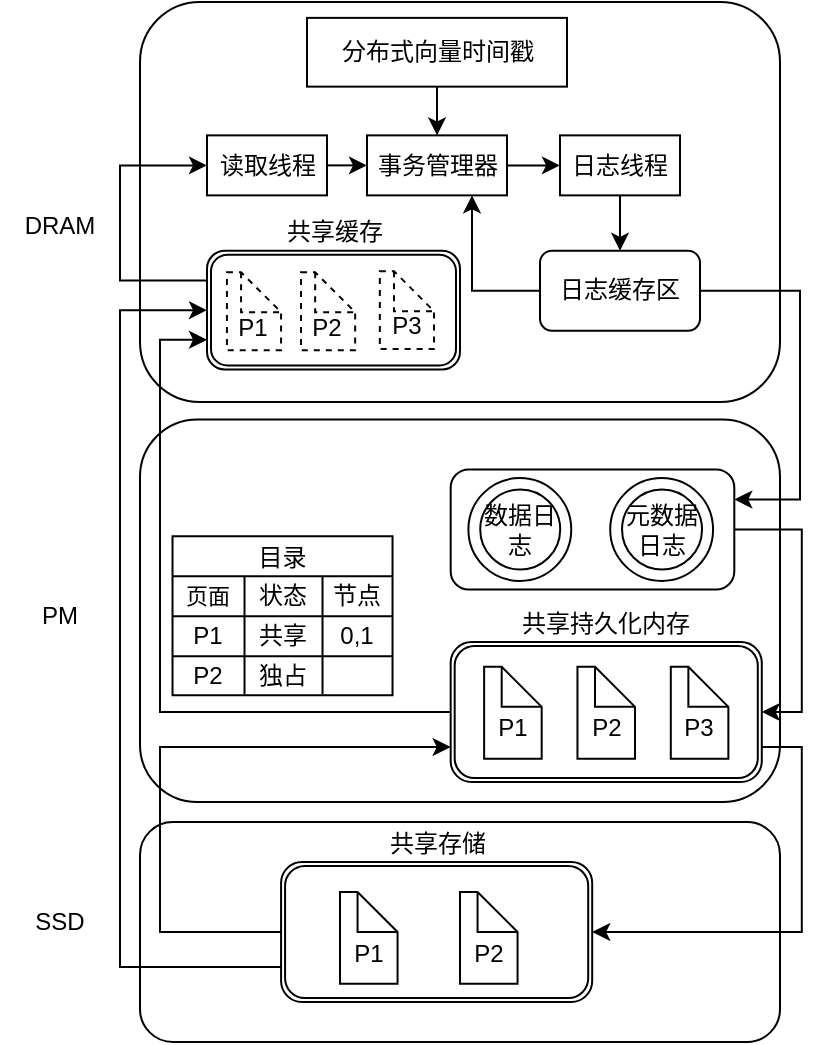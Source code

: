 <mxfile version="21.2.3" type="github">
  <diagram name="Page-1" id="Ws0cCQXUffauceehro2Z">
    <mxGraphModel dx="1434" dy="760" grid="1" gridSize="10" guides="1" tooltips="1" connect="1" arrows="1" fold="1" page="1" pageScale="1" pageWidth="827" pageHeight="1169" math="0" shadow="0">
      <root>
        <mxCell id="0" />
        <mxCell id="1" parent="0" />
        <mxCell id="FkUGdj84X0FjytMbgvNv-40" value="" style="rounded=1;whiteSpace=wrap;html=1;" parent="1" vertex="1">
          <mxGeometry x="80" y="140" width="320" height="200" as="geometry" />
        </mxCell>
        <mxCell id="FkUGdj84X0FjytMbgvNv-41" value="" style="rounded=1;whiteSpace=wrap;html=1;" parent="1" vertex="1">
          <mxGeometry x="80" y="348.75" width="320" height="191.25" as="geometry" />
        </mxCell>
        <mxCell id="FkUGdj84X0FjytMbgvNv-42" value="" style="rounded=1;whiteSpace=wrap;html=1;" parent="1" vertex="1">
          <mxGeometry x="80" y="550" width="320" height="110" as="geometry" />
        </mxCell>
        <mxCell id="FkUGdj84X0FjytMbgvNv-216" style="edgeStyle=orthogonalEdgeStyle;rounded=0;orthogonalLoop=1;jettySize=auto;html=1;exitX=1;exitY=0.5;exitDx=0;exitDy=0;entryX=1;entryY=0.5;entryDx=0;entryDy=0;curved=1;" parent="1" source="FkUGdj84X0FjytMbgvNv-117" target="FkUGdj84X0FjytMbgvNv-113" edge="1">
          <mxGeometry relative="1" as="geometry" />
        </mxCell>
        <mxCell id="l3lBOCojhKdg14r2VLg7-49" style="edgeStyle=orthogonalEdgeStyle;rounded=0;orthogonalLoop=1;jettySize=auto;html=1;exitX=1;exitY=0.5;exitDx=0;exitDy=0;entryX=0;entryY=0.5;entryDx=0;entryDy=0;" edge="1" parent="1" source="FkUGdj84X0FjytMbgvNv-43" target="FkUGdj84X0FjytMbgvNv-44">
          <mxGeometry relative="1" as="geometry" />
        </mxCell>
        <mxCell id="FkUGdj84X0FjytMbgvNv-43" value="读取线程" style="rounded=0;whiteSpace=wrap;html=1;" parent="1" vertex="1">
          <mxGeometry x="113.5" y="206.69" width="60" height="30" as="geometry" />
        </mxCell>
        <mxCell id="FkUGdj84X0FjytMbgvNv-204" style="edgeStyle=orthogonalEdgeStyle;rounded=0;orthogonalLoop=1;jettySize=auto;html=1;exitX=1;exitY=0.5;exitDx=0;exitDy=0;entryX=0;entryY=0.5;entryDx=0;entryDy=0;" parent="1" source="FkUGdj84X0FjytMbgvNv-44" target="FkUGdj84X0FjytMbgvNv-45" edge="1">
          <mxGeometry relative="1" as="geometry" />
        </mxCell>
        <mxCell id="FkUGdj84X0FjytMbgvNv-44" value="事务管理器" style="rounded=0;whiteSpace=wrap;html=1;" parent="1" vertex="1">
          <mxGeometry x="193.5" y="206.69" width="70" height="30" as="geometry" />
        </mxCell>
        <mxCell id="l3lBOCojhKdg14r2VLg7-46" style="edgeStyle=orthogonalEdgeStyle;rounded=0;orthogonalLoop=1;jettySize=auto;html=1;exitX=0.5;exitY=1;exitDx=0;exitDy=0;entryX=0.5;entryY=0;entryDx=0;entryDy=0;" edge="1" parent="1" source="FkUGdj84X0FjytMbgvNv-45" target="l3lBOCojhKdg14r2VLg7-2">
          <mxGeometry relative="1" as="geometry" />
        </mxCell>
        <mxCell id="FkUGdj84X0FjytMbgvNv-45" value="日志线程" style="rounded=0;whiteSpace=wrap;html=1;" parent="1" vertex="1">
          <mxGeometry x="290" y="206.69" width="60" height="30" as="geometry" />
        </mxCell>
        <mxCell id="FkUGdj84X0FjytMbgvNv-209" value="DRAM" style="text;html=1;strokeColor=none;fillColor=none;align=center;verticalAlign=middle;whiteSpace=wrap;rounded=0;" parent="1" vertex="1">
          <mxGeometry x="10" y="236.69" width="60" height="30" as="geometry" />
        </mxCell>
        <mxCell id="FkUGdj84X0FjytMbgvNv-210" value="PM" style="text;html=1;strokeColor=none;fillColor=none;align=center;verticalAlign=middle;whiteSpace=wrap;rounded=0;" parent="1" vertex="1">
          <mxGeometry x="10" y="431.88" width="60" height="30" as="geometry" />
        </mxCell>
        <mxCell id="FkUGdj84X0FjytMbgvNv-211" value="SSD" style="text;html=1;strokeColor=none;fillColor=none;align=center;verticalAlign=middle;whiteSpace=wrap;rounded=0;" parent="1" vertex="1">
          <mxGeometry x="10" y="585" width="60" height="30" as="geometry" />
        </mxCell>
        <mxCell id="FkUGdj84X0FjytMbgvNv-214" style="rounded=0;orthogonalLoop=1;jettySize=auto;html=1;entryX=0.5;entryY=0;entryDx=0;entryDy=0;exitX=0.5;exitY=1;exitDx=0;exitDy=0;" parent="1" source="FkUGdj84X0FjytMbgvNv-213" target="FkUGdj84X0FjytMbgvNv-44" edge="1">
          <mxGeometry relative="1" as="geometry">
            <mxPoint x="229" y="187.94" as="sourcePoint" />
          </mxGeometry>
        </mxCell>
        <mxCell id="FkUGdj84X0FjytMbgvNv-213" value="分布式向量时间戳" style="rounded=0;whiteSpace=wrap;html=1;" parent="1" vertex="1">
          <mxGeometry x="163.5" y="147.94" width="130" height="34.38" as="geometry" />
        </mxCell>
        <mxCell id="FkUGdj84X0FjytMbgvNv-108" value="目录" style="shape=table;startSize=20;container=1;collapsible=0;childLayout=tableLayout;fontSize=12;labelBorderColor=none;labelBackgroundColor=none;" parent="1" vertex="1">
          <mxGeometry x="96.26" y="407.13" width="110" height="79.5" as="geometry" />
        </mxCell>
        <mxCell id="FkUGdj84X0FjytMbgvNv-109" value="" style="shape=tableRow;horizontal=0;startSize=0;swimlaneHead=0;swimlaneBody=0;strokeColor=inherit;top=0;left=0;bottom=0;right=0;collapsible=0;dropTarget=0;fillColor=none;points=[[0,0.5],[1,0.5]];portConstraint=eastwest;fontSize=12;" parent="FkUGdj84X0FjytMbgvNv-108" vertex="1">
          <mxGeometry y="20" width="110" height="20" as="geometry" />
        </mxCell>
        <mxCell id="FkUGdj84X0FjytMbgvNv-110" value="&lt;font style=&quot;font-size: 11px;&quot;&gt;页面&lt;/font&gt;" style="shape=partialRectangle;html=1;whiteSpace=wrap;connectable=0;strokeColor=inherit;overflow=hidden;fillColor=none;top=0;left=0;bottom=0;right=0;pointerEvents=1;fontSize=12;" parent="FkUGdj84X0FjytMbgvNv-109" vertex="1">
          <mxGeometry width="36" height="20" as="geometry">
            <mxRectangle width="36" height="20" as="alternateBounds" />
          </mxGeometry>
        </mxCell>
        <mxCell id="FkUGdj84X0FjytMbgvNv-111" value="&lt;font style=&quot;font-size: 12px;&quot;&gt;状态&lt;/font&gt;" style="shape=partialRectangle;html=1;whiteSpace=wrap;connectable=0;strokeColor=inherit;overflow=hidden;fillColor=none;top=0;left=0;bottom=0;right=0;pointerEvents=1;fontSize=12;" parent="FkUGdj84X0FjytMbgvNv-109" vertex="1">
          <mxGeometry x="36" width="39" height="20" as="geometry">
            <mxRectangle width="39" height="20" as="alternateBounds" />
          </mxGeometry>
        </mxCell>
        <mxCell id="FkUGdj84X0FjytMbgvNv-112" value="节点" style="shape=partialRectangle;html=1;whiteSpace=wrap;connectable=0;strokeColor=inherit;overflow=hidden;fillColor=none;top=0;left=0;bottom=0;right=0;pointerEvents=1;fontSize=12;" parent="FkUGdj84X0FjytMbgvNv-109" vertex="1">
          <mxGeometry x="75" width="35" height="20" as="geometry">
            <mxRectangle width="35" height="20" as="alternateBounds" />
          </mxGeometry>
        </mxCell>
        <mxCell id="FkUGdj84X0FjytMbgvNv-113" value="" style="shape=tableRow;horizontal=0;startSize=0;swimlaneHead=0;swimlaneBody=0;strokeColor=inherit;top=0;left=0;bottom=0;right=0;collapsible=0;dropTarget=0;fillColor=none;points=[[0,0.5],[1,0.5]];portConstraint=eastwest;fontSize=12;" parent="FkUGdj84X0FjytMbgvNv-108" vertex="1">
          <mxGeometry y="40" width="110" height="20" as="geometry" />
        </mxCell>
        <mxCell id="FkUGdj84X0FjytMbgvNv-114" value="P1" style="shape=partialRectangle;html=1;whiteSpace=wrap;connectable=0;strokeColor=inherit;overflow=hidden;fillColor=none;top=0;left=0;bottom=0;right=0;pointerEvents=1;fontSize=12;" parent="FkUGdj84X0FjytMbgvNv-113" vertex="1">
          <mxGeometry width="36" height="20" as="geometry">
            <mxRectangle width="36" height="20" as="alternateBounds" />
          </mxGeometry>
        </mxCell>
        <mxCell id="FkUGdj84X0FjytMbgvNv-115" value="共享" style="shape=partialRectangle;html=1;whiteSpace=wrap;connectable=0;strokeColor=inherit;overflow=hidden;fillColor=none;top=0;left=0;bottom=0;right=0;pointerEvents=1;fontSize=12;" parent="FkUGdj84X0FjytMbgvNv-113" vertex="1">
          <mxGeometry x="36" width="39" height="20" as="geometry">
            <mxRectangle width="39" height="20" as="alternateBounds" />
          </mxGeometry>
        </mxCell>
        <mxCell id="FkUGdj84X0FjytMbgvNv-116" value="0,1" style="shape=partialRectangle;html=1;whiteSpace=wrap;connectable=0;strokeColor=inherit;overflow=hidden;fillColor=none;top=0;left=0;bottom=0;right=0;pointerEvents=1;fontSize=12;" parent="FkUGdj84X0FjytMbgvNv-113" vertex="1">
          <mxGeometry x="75" width="35" height="20" as="geometry">
            <mxRectangle width="35" height="20" as="alternateBounds" />
          </mxGeometry>
        </mxCell>
        <mxCell id="FkUGdj84X0FjytMbgvNv-145" value="" style="shape=tableRow;horizontal=0;startSize=0;swimlaneHead=0;swimlaneBody=0;strokeColor=inherit;top=0;left=0;bottom=0;right=0;collapsible=0;dropTarget=0;fillColor=none;points=[[0,0.5],[1,0.5]];portConstraint=eastwest;fontSize=12;" parent="FkUGdj84X0FjytMbgvNv-108" vertex="1">
          <mxGeometry y="60" width="110" height="19" as="geometry" />
        </mxCell>
        <mxCell id="FkUGdj84X0FjytMbgvNv-146" value="P2" style="shape=partialRectangle;html=1;whiteSpace=wrap;connectable=0;strokeColor=inherit;overflow=hidden;fillColor=none;top=0;left=0;bottom=0;right=0;pointerEvents=1;fontSize=12;" parent="FkUGdj84X0FjytMbgvNv-145" vertex="1">
          <mxGeometry width="36" height="19" as="geometry">
            <mxRectangle width="36" height="19" as="alternateBounds" />
          </mxGeometry>
        </mxCell>
        <mxCell id="FkUGdj84X0FjytMbgvNv-147" value="独占" style="shape=partialRectangle;html=1;whiteSpace=wrap;connectable=0;strokeColor=inherit;overflow=hidden;fillColor=none;top=0;left=0;bottom=0;right=0;pointerEvents=1;fontSize=12;" parent="FkUGdj84X0FjytMbgvNv-145" vertex="1">
          <mxGeometry x="36" width="39" height="19" as="geometry">
            <mxRectangle width="39" height="19" as="alternateBounds" />
          </mxGeometry>
        </mxCell>
        <mxCell id="FkUGdj84X0FjytMbgvNv-148" value="" style="shape=partialRectangle;html=1;whiteSpace=wrap;connectable=0;strokeColor=inherit;overflow=hidden;fillColor=none;top=0;left=0;bottom=0;right=0;pointerEvents=1;fontSize=12;" parent="FkUGdj84X0FjytMbgvNv-145" vertex="1">
          <mxGeometry x="75" width="35" height="19" as="geometry">
            <mxRectangle width="35" height="19" as="alternateBounds" />
          </mxGeometry>
        </mxCell>
        <mxCell id="l3lBOCojhKdg14r2VLg7-47" style="edgeStyle=orthogonalEdgeStyle;rounded=0;orthogonalLoop=1;jettySize=auto;html=1;exitX=0;exitY=0.5;exitDx=0;exitDy=0;entryX=0.75;entryY=1;entryDx=0;entryDy=0;" edge="1" parent="1" source="l3lBOCojhKdg14r2VLg7-2" target="FkUGdj84X0FjytMbgvNv-44">
          <mxGeometry relative="1" as="geometry" />
        </mxCell>
        <mxCell id="l3lBOCojhKdg14r2VLg7-53" style="edgeStyle=orthogonalEdgeStyle;rounded=0;orthogonalLoop=1;jettySize=auto;html=1;exitX=1;exitY=0.5;exitDx=0;exitDy=0;entryX=1;entryY=0.25;entryDx=0;entryDy=0;" edge="1" parent="1" source="l3lBOCojhKdg14r2VLg7-2" target="l3lBOCojhKdg14r2VLg7-25">
          <mxGeometry relative="1" as="geometry">
            <Array as="points">
              <mxPoint x="410" y="284" />
              <mxPoint x="410" y="389" />
            </Array>
          </mxGeometry>
        </mxCell>
        <mxCell id="l3lBOCojhKdg14r2VLg7-2" value="日志缓存区" style="rounded=1;whiteSpace=wrap;html=1;" vertex="1" parent="1">
          <mxGeometry x="280" y="264.38" width="80" height="40" as="geometry" />
        </mxCell>
        <mxCell id="l3lBOCojhKdg14r2VLg7-50" style="edgeStyle=orthogonalEdgeStyle;rounded=0;orthogonalLoop=1;jettySize=auto;html=1;exitX=0;exitY=0.25;exitDx=0;exitDy=0;entryX=0;entryY=0.5;entryDx=0;entryDy=0;" edge="1" parent="1" source="l3lBOCojhKdg14r2VLg7-3" target="FkUGdj84X0FjytMbgvNv-43">
          <mxGeometry relative="1" as="geometry">
            <Array as="points">
              <mxPoint x="70" y="279" />
              <mxPoint x="70" y="222" />
            </Array>
          </mxGeometry>
        </mxCell>
        <mxCell id="l3lBOCojhKdg14r2VLg7-3" value="共享缓存" style="shape=ext;double=1;rounded=1;align=center;labelPosition=center;verticalLabelPosition=top;verticalAlign=bottom;whiteSpace=wrap;html=1;" vertex="1" parent="1">
          <mxGeometry x="113.5" y="264.38" width="126.5" height="59.38" as="geometry" />
        </mxCell>
        <mxCell id="l3lBOCojhKdg14r2VLg7-6" value="&lt;br&gt;P3" style="shape=note;size=20;whiteSpace=wrap;html=1;dashed=1;labelPosition=center;verticalLabelPosition=middle;align=center;verticalAlign=middle;" vertex="1" parent="1">
          <mxGeometry x="199.918" y="274.594" width="27.084" height="38.953" as="geometry" />
        </mxCell>
        <mxCell id="l3lBOCojhKdg14r2VLg7-13" value="" style="group" vertex="1" connectable="0" parent="1">
          <mxGeometry x="235.34" y="460" width="155.56" height="70" as="geometry" />
        </mxCell>
        <mxCell id="l3lBOCojhKdg14r2VLg7-8" value="共享持久化内存" style="shape=ext;double=1;rounded=1;align=center;labelPosition=center;verticalLabelPosition=top;verticalAlign=bottom;whiteSpace=wrap;html=1;" vertex="1" parent="l3lBOCojhKdg14r2VLg7-13">
          <mxGeometry width="155.56" height="70" as="geometry" />
        </mxCell>
        <mxCell id="l3lBOCojhKdg14r2VLg7-9" value="&lt;br&gt;P1" style="shape=note;size=20;whiteSpace=wrap;html=1;" vertex="1" parent="l3lBOCojhKdg14r2VLg7-13">
          <mxGeometry x="16.723" y="12.429" width="28.779" height="45.92" as="geometry" />
        </mxCell>
        <mxCell id="l3lBOCojhKdg14r2VLg7-10" value="&lt;br&gt;P2" style="shape=note;size=20;whiteSpace=wrap;html=1;" vertex="1" parent="l3lBOCojhKdg14r2VLg7-13">
          <mxGeometry x="63.391" y="12.429" width="28.779" height="45.92" as="geometry" />
        </mxCell>
        <mxCell id="l3lBOCojhKdg14r2VLg7-11" value="&lt;br&gt;P3" style="shape=note;size=20;whiteSpace=wrap;html=1;" vertex="1" parent="l3lBOCojhKdg14r2VLg7-13">
          <mxGeometry x="110.059" y="12.429" width="28.779" height="45.92" as="geometry" />
        </mxCell>
        <mxCell id="l3lBOCojhKdg14r2VLg7-14" value="&lt;br&gt;P1" style="shape=note;size=20;whiteSpace=wrap;html=1;dashed=1;labelPosition=center;verticalLabelPosition=middle;align=center;verticalAlign=middle;" vertex="1" parent="1">
          <mxGeometry x="123.458" y="275.114" width="27.084" height="38.953" as="geometry" />
        </mxCell>
        <mxCell id="l3lBOCojhKdg14r2VLg7-15" value="&lt;br&gt;P2" style="shape=note;size=20;whiteSpace=wrap;html=1;dashed=1;labelPosition=center;verticalLabelPosition=middle;align=center;verticalAlign=middle;" vertex="1" parent="1">
          <mxGeometry x="160.498" y="275.114" width="27.084" height="38.953" as="geometry" />
        </mxCell>
        <mxCell id="l3lBOCojhKdg14r2VLg7-18" value="" style="group" vertex="1" connectable="0" parent="1">
          <mxGeometry x="150.54" y="570" width="155.56" height="70" as="geometry" />
        </mxCell>
        <mxCell id="l3lBOCojhKdg14r2VLg7-19" value="共享存储" style="shape=ext;double=1;rounded=1;align=center;labelPosition=center;verticalLabelPosition=top;verticalAlign=bottom;whiteSpace=wrap;html=1;" vertex="1" parent="l3lBOCojhKdg14r2VLg7-18">
          <mxGeometry width="155.56" height="70" as="geometry" />
        </mxCell>
        <mxCell id="l3lBOCojhKdg14r2VLg7-20" value="&lt;br&gt;P1" style="shape=note;size=20;whiteSpace=wrap;html=1;" vertex="1" parent="l3lBOCojhKdg14r2VLg7-18">
          <mxGeometry x="29.463" y="14.999" width="28.779" height="45.92" as="geometry" />
        </mxCell>
        <mxCell id="l3lBOCojhKdg14r2VLg7-21" value="&lt;br&gt;P2" style="shape=note;size=20;whiteSpace=wrap;html=1;" vertex="1" parent="l3lBOCojhKdg14r2VLg7-18">
          <mxGeometry x="89.461" y="14.999" width="28.779" height="45.92" as="geometry" />
        </mxCell>
        <mxCell id="l3lBOCojhKdg14r2VLg7-24" value="" style="group;dashed=1;" vertex="1" connectable="0" parent="1">
          <mxGeometry x="235.34" y="373.75" width="141.81" height="60" as="geometry" />
        </mxCell>
        <mxCell id="l3lBOCojhKdg14r2VLg7-25" value="" style="rounded=1;whiteSpace=wrap;html=1;container=0;" vertex="1" parent="l3lBOCojhKdg14r2VLg7-24">
          <mxGeometry width="141.81" height="60" as="geometry" />
        </mxCell>
        <mxCell id="l3lBOCojhKdg14r2VLg7-26" value="" style="ellipse;whiteSpace=wrap;html=1;aspect=fixed;container=0;" vertex="1" parent="l3lBOCojhKdg14r2VLg7-24">
          <mxGeometry x="79.768" y="4.286" width="51.426" height="51.426" as="geometry" />
        </mxCell>
        <mxCell id="l3lBOCojhKdg14r2VLg7-27" value="元数据日志" style="ellipse;whiteSpace=wrap;html=1;aspect=fixed;container=0;" vertex="1" parent="l3lBOCojhKdg14r2VLg7-24">
          <mxGeometry x="85.677" y="10.0" width="39.998" height="39.998" as="geometry" />
        </mxCell>
        <mxCell id="l3lBOCojhKdg14r2VLg7-28" value="" style="ellipse;whiteSpace=wrap;html=1;aspect=fixed;container=0;" vertex="1" parent="l3lBOCojhKdg14r2VLg7-24">
          <mxGeometry x="8.863" y="4.286" width="51.426" height="51.426" as="geometry" />
        </mxCell>
        <mxCell id="l3lBOCojhKdg14r2VLg7-29" value="数据日志" style="ellipse;whiteSpace=wrap;html=1;aspect=fixed;container=0;" vertex="1" parent="l3lBOCojhKdg14r2VLg7-24">
          <mxGeometry x="14.772" y="10.0" width="39.998" height="39.998" as="geometry" />
        </mxCell>
        <mxCell id="l3lBOCojhKdg14r2VLg7-39" style="edgeStyle=orthogonalEdgeStyle;rounded=0;orthogonalLoop=1;jettySize=auto;html=1;exitX=1;exitY=0.5;exitDx=0;exitDy=0;entryX=1;entryY=0.5;entryDx=0;entryDy=0;" edge="1" parent="1" source="l3lBOCojhKdg14r2VLg7-25" target="l3lBOCojhKdg14r2VLg7-8">
          <mxGeometry relative="1" as="geometry" />
        </mxCell>
        <mxCell id="l3lBOCojhKdg14r2VLg7-40" style="edgeStyle=orthogonalEdgeStyle;rounded=0;orthogonalLoop=1;jettySize=auto;html=1;exitX=1;exitY=0.75;exitDx=0;exitDy=0;entryX=1;entryY=0.5;entryDx=0;entryDy=0;" edge="1" parent="1" source="l3lBOCojhKdg14r2VLg7-8" target="l3lBOCojhKdg14r2VLg7-19">
          <mxGeometry relative="1" as="geometry" />
        </mxCell>
        <mxCell id="l3lBOCojhKdg14r2VLg7-43" style="edgeStyle=orthogonalEdgeStyle;rounded=0;orthogonalLoop=1;jettySize=auto;html=1;exitX=0;exitY=0.75;exitDx=0;exitDy=0;entryX=0;entryY=0.5;entryDx=0;entryDy=0;" edge="1" parent="1" source="l3lBOCojhKdg14r2VLg7-19" target="l3lBOCojhKdg14r2VLg7-3">
          <mxGeometry relative="1" as="geometry">
            <Array as="points">
              <mxPoint x="70" y="623" />
              <mxPoint x="70" y="294" />
            </Array>
          </mxGeometry>
        </mxCell>
        <mxCell id="l3lBOCojhKdg14r2VLg7-45" style="edgeStyle=orthogonalEdgeStyle;rounded=0;orthogonalLoop=1;jettySize=auto;html=1;exitX=0;exitY=0.5;exitDx=0;exitDy=0;entryX=0;entryY=0.75;entryDx=0;entryDy=0;" edge="1" parent="1" source="l3lBOCojhKdg14r2VLg7-19" target="l3lBOCojhKdg14r2VLg7-8">
          <mxGeometry relative="1" as="geometry">
            <Array as="points">
              <mxPoint x="90" y="605" />
              <mxPoint x="90" y="513" />
            </Array>
          </mxGeometry>
        </mxCell>
        <mxCell id="l3lBOCojhKdg14r2VLg7-51" style="edgeStyle=orthogonalEdgeStyle;rounded=0;orthogonalLoop=1;jettySize=auto;html=1;exitX=0;exitY=0.5;exitDx=0;exitDy=0;entryX=0;entryY=0.75;entryDx=0;entryDy=0;" edge="1" parent="1" source="l3lBOCojhKdg14r2VLg7-8" target="l3lBOCojhKdg14r2VLg7-3">
          <mxGeometry relative="1" as="geometry">
            <Array as="points">
              <mxPoint x="90" y="495" />
              <mxPoint x="90" y="309" />
            </Array>
          </mxGeometry>
        </mxCell>
      </root>
    </mxGraphModel>
  </diagram>
</mxfile>
